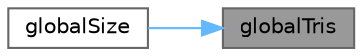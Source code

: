 digraph "globalTris"
{
 // LATEX_PDF_SIZE
  bgcolor="transparent";
  edge [fontname=Helvetica,fontsize=10,labelfontname=Helvetica,labelfontsize=10];
  node [fontname=Helvetica,fontsize=10,shape=box,height=0.2,width=0.4];
  rankdir="RL";
  Node1 [id="Node000001",label="globalTris",height=0.2,width=0.4,color="gray40", fillcolor="grey60", style="filled", fontcolor="black",tooltip=" "];
  Node1 -> Node2 [id="edge1_Node000001_Node000002",dir="back",color="steelblue1",style="solid",tooltip=" "];
  Node2 [id="Node000002",label="globalSize",height=0.2,width=0.4,color="grey40", fillcolor="white", style="filled",URL="$classFoam_1_1distributedTriSurfaceMesh.html#ac5f772f3178732f6a128f36aac0212fd",tooltip=" "];
}
